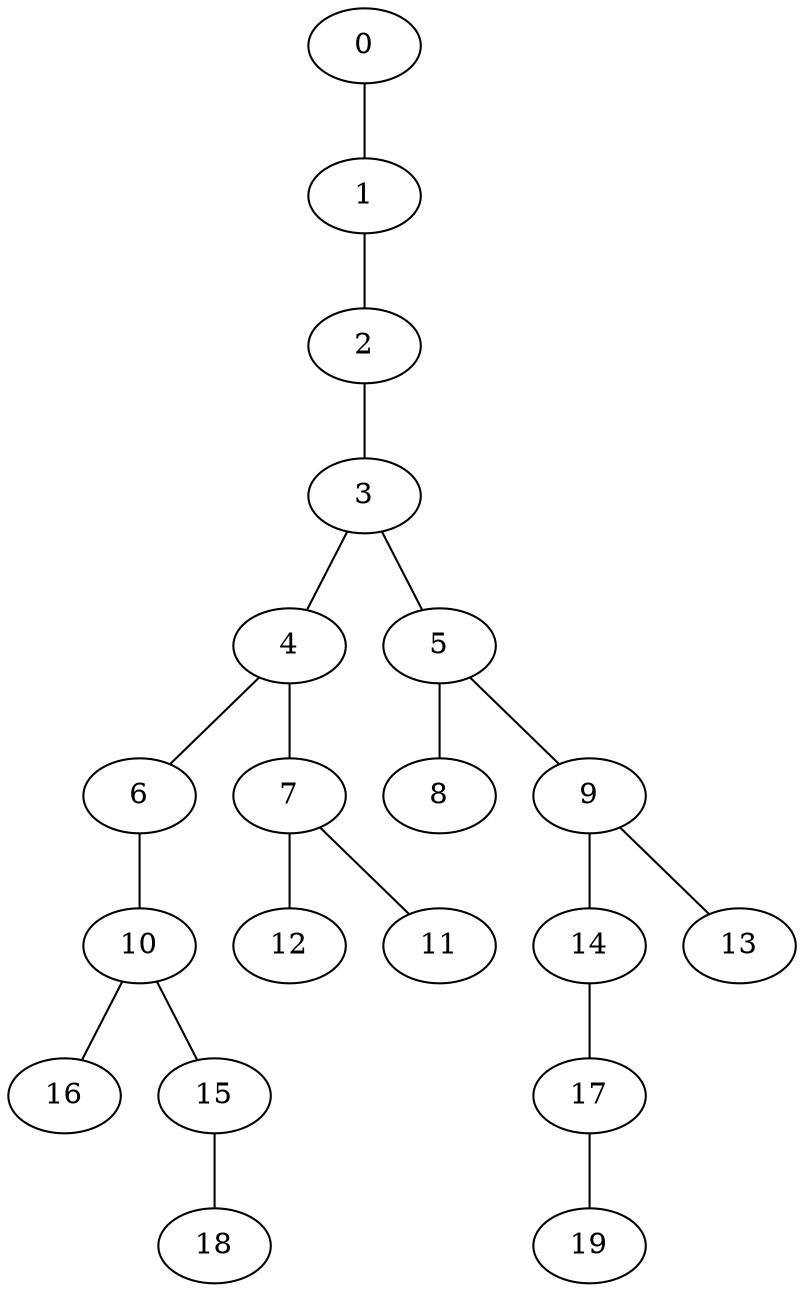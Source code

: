 
graph graphname {
    0 -- 1
1 -- 2
2 -- 3
3 -- 4
3 -- 5
4 -- 6
4 -- 7
5 -- 8
5 -- 9
6 -- 10
7 -- 12
7 -- 11
9 -- 14
9 -- 13
10 -- 16
10 -- 15
14 -- 17
15 -- 18
17 -- 19

}
